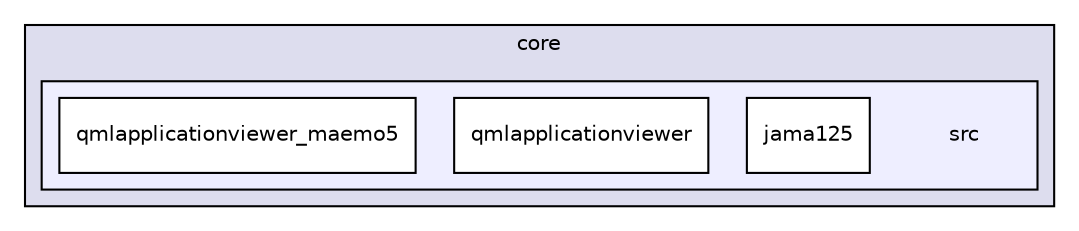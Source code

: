 digraph G {
  compound=true
  node [ fontsize="10", fontname="Helvetica"];
  edge [ labelfontsize="10", labelfontname="Helvetica"];
  subgraph clusterdir_680a33f0116f58b5e253fc0d187f7737 {
    graph [ bgcolor="#ddddee", pencolor="black", label="core" fontname="Helvetica", fontsize="10", URL="dir_680a33f0116f58b5e253fc0d187f7737.html"]
  subgraph clusterdir_05d5673300b00bd01b57a73e4ebb4749 {
    graph [ bgcolor="#eeeeff", pencolor="black", label="" URL="dir_05d5673300b00bd01b57a73e4ebb4749.html"];
    dir_05d5673300b00bd01b57a73e4ebb4749 [shape=plaintext label="src"];
    dir_236cfdf035658ddad71d6e30c95699b3 [shape=box label="jama125" color="black" fillcolor="white" style="filled" URL="dir_236cfdf035658ddad71d6e30c95699b3.html"];
    dir_50c9340d30ce943caa3adc176adbbd2d [shape=box label="qmlapplicationviewer" color="black" fillcolor="white" style="filled" URL="dir_50c9340d30ce943caa3adc176adbbd2d.html"];
    dir_cf4e52a353b3656769312b199a578161 [shape=box label="qmlapplicationviewer_maemo5" color="black" fillcolor="white" style="filled" URL="dir_cf4e52a353b3656769312b199a578161.html"];
  }
  }
}
